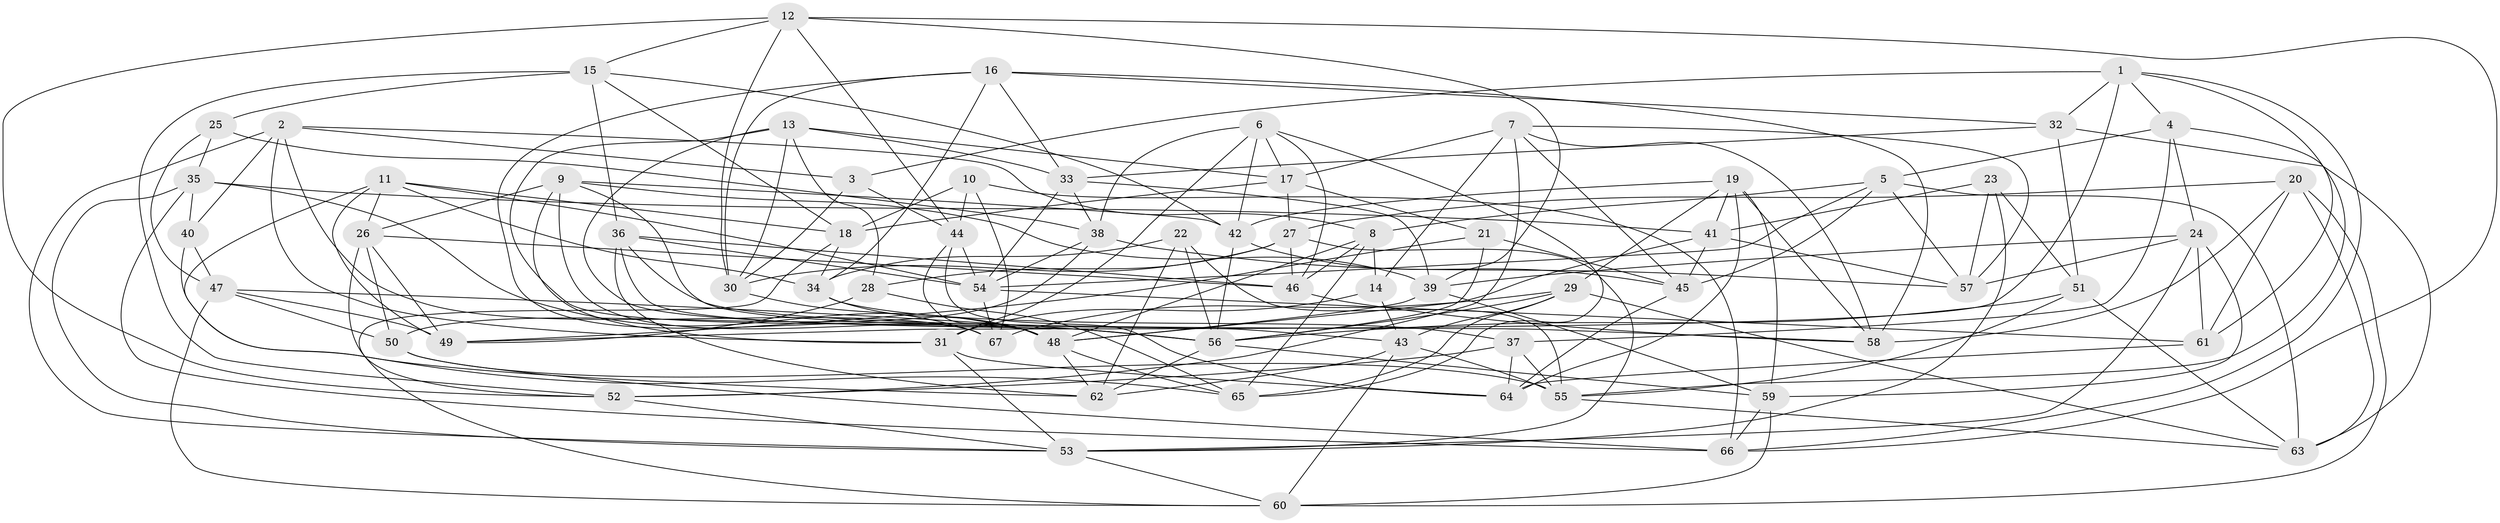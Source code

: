 // original degree distribution, {4: 1.0}
// Generated by graph-tools (version 1.1) at 2025/50/03/09/25 03:50:53]
// undirected, 67 vertices, 195 edges
graph export_dot {
graph [start="1"]
  node [color=gray90,style=filled];
  1;
  2;
  3;
  4;
  5;
  6;
  7;
  8;
  9;
  10;
  11;
  12;
  13;
  14;
  15;
  16;
  17;
  18;
  19;
  20;
  21;
  22;
  23;
  24;
  25;
  26;
  27;
  28;
  29;
  30;
  31;
  32;
  33;
  34;
  35;
  36;
  37;
  38;
  39;
  40;
  41;
  42;
  43;
  44;
  45;
  46;
  47;
  48;
  49;
  50;
  51;
  52;
  53;
  54;
  55;
  56;
  57;
  58;
  59;
  60;
  61;
  62;
  63;
  64;
  65;
  66;
  67;
  1 -- 3 [weight=1.0];
  1 -- 4 [weight=1.0];
  1 -- 32 [weight=1.0];
  1 -- 49 [weight=1.0];
  1 -- 61 [weight=1.0];
  1 -- 66 [weight=1.0];
  2 -- 3 [weight=1.0];
  2 -- 8 [weight=1.0];
  2 -- 31 [weight=1.0];
  2 -- 40 [weight=1.0];
  2 -- 53 [weight=1.0];
  2 -- 67 [weight=1.0];
  3 -- 30 [weight=1.0];
  3 -- 44 [weight=1.0];
  4 -- 5 [weight=1.0];
  4 -- 24 [weight=1.0];
  4 -- 37 [weight=1.0];
  4 -- 55 [weight=2.0];
  5 -- 8 [weight=1.0];
  5 -- 45 [weight=1.0];
  5 -- 54 [weight=1.0];
  5 -- 57 [weight=1.0];
  5 -- 63 [weight=1.0];
  6 -- 17 [weight=1.0];
  6 -- 31 [weight=1.0];
  6 -- 38 [weight=1.0];
  6 -- 42 [weight=1.0];
  6 -- 46 [weight=1.0];
  6 -- 65 [weight=1.0];
  7 -- 14 [weight=1.0];
  7 -- 17 [weight=1.0];
  7 -- 45 [weight=1.0];
  7 -- 52 [weight=1.0];
  7 -- 57 [weight=1.0];
  7 -- 58 [weight=1.0];
  8 -- 14 [weight=1.0];
  8 -- 46 [weight=1.0];
  8 -- 48 [weight=1.0];
  8 -- 65 [weight=1.0];
  9 -- 26 [weight=1.0];
  9 -- 31 [weight=1.0];
  9 -- 39 [weight=1.0];
  9 -- 42 [weight=1.0];
  9 -- 43 [weight=1.0];
  9 -- 48 [weight=1.0];
  10 -- 18 [weight=1.0];
  10 -- 44 [weight=1.0];
  10 -- 66 [weight=1.0];
  10 -- 67 [weight=1.0];
  11 -- 18 [weight=1.0];
  11 -- 26 [weight=1.0];
  11 -- 34 [weight=1.0];
  11 -- 49 [weight=1.0];
  11 -- 54 [weight=1.0];
  11 -- 62 [weight=1.0];
  12 -- 15 [weight=1.0];
  12 -- 30 [weight=1.0];
  12 -- 39 [weight=1.0];
  12 -- 44 [weight=1.0];
  12 -- 52 [weight=1.0];
  12 -- 66 [weight=1.0];
  13 -- 17 [weight=1.0];
  13 -- 28 [weight=1.0];
  13 -- 30 [weight=1.0];
  13 -- 33 [weight=1.0];
  13 -- 48 [weight=1.0];
  13 -- 56 [weight=1.0];
  14 -- 31 [weight=1.0];
  14 -- 43 [weight=1.0];
  15 -- 18 [weight=1.0];
  15 -- 25 [weight=1.0];
  15 -- 36 [weight=1.0];
  15 -- 42 [weight=1.0];
  15 -- 52 [weight=1.0];
  16 -- 30 [weight=1.0];
  16 -- 32 [weight=1.0];
  16 -- 33 [weight=1.0];
  16 -- 34 [weight=1.0];
  16 -- 58 [weight=1.0];
  16 -- 67 [weight=1.0];
  17 -- 18 [weight=1.0];
  17 -- 21 [weight=1.0];
  17 -- 27 [weight=1.0];
  18 -- 34 [weight=1.0];
  18 -- 60 [weight=1.0];
  19 -- 29 [weight=1.0];
  19 -- 41 [weight=1.0];
  19 -- 42 [weight=1.0];
  19 -- 58 [weight=1.0];
  19 -- 59 [weight=1.0];
  19 -- 64 [weight=1.0];
  20 -- 27 [weight=1.0];
  20 -- 58 [weight=1.0];
  20 -- 60 [weight=1.0];
  20 -- 61 [weight=2.0];
  20 -- 63 [weight=1.0];
  21 -- 45 [weight=1.0];
  21 -- 49 [weight=1.0];
  21 -- 56 [weight=1.0];
  22 -- 34 [weight=1.0];
  22 -- 55 [weight=1.0];
  22 -- 56 [weight=1.0];
  22 -- 62 [weight=1.0];
  23 -- 41 [weight=1.0];
  23 -- 51 [weight=1.0];
  23 -- 53 [weight=1.0];
  23 -- 57 [weight=1.0];
  24 -- 39 [weight=1.0];
  24 -- 53 [weight=1.0];
  24 -- 57 [weight=1.0];
  24 -- 59 [weight=1.0];
  24 -- 61 [weight=1.0];
  25 -- 35 [weight=1.0];
  25 -- 38 [weight=1.0];
  25 -- 47 [weight=1.0];
  26 -- 46 [weight=1.0];
  26 -- 49 [weight=1.0];
  26 -- 50 [weight=1.0];
  26 -- 52 [weight=1.0];
  27 -- 28 [weight=1.0];
  27 -- 30 [weight=1.0];
  27 -- 46 [weight=1.0];
  27 -- 53 [weight=1.0];
  28 -- 49 [weight=1.0];
  28 -- 65 [weight=1.0];
  29 -- 43 [weight=1.0];
  29 -- 56 [weight=1.0];
  29 -- 63 [weight=1.0];
  29 -- 65 [weight=1.0];
  29 -- 67 [weight=1.0];
  30 -- 67 [weight=1.0];
  31 -- 53 [weight=1.0];
  31 -- 64 [weight=1.0];
  32 -- 33 [weight=1.0];
  32 -- 51 [weight=2.0];
  32 -- 63 [weight=1.0];
  33 -- 38 [weight=1.0];
  33 -- 39 [weight=1.0];
  33 -- 54 [weight=1.0];
  34 -- 37 [weight=1.0];
  34 -- 48 [weight=1.0];
  35 -- 40 [weight=1.0];
  35 -- 41 [weight=1.0];
  35 -- 48 [weight=1.0];
  35 -- 53 [weight=1.0];
  35 -- 66 [weight=1.0];
  36 -- 46 [weight=1.0];
  36 -- 54 [weight=1.0];
  36 -- 56 [weight=1.0];
  36 -- 58 [weight=1.0];
  36 -- 62 [weight=1.0];
  37 -- 52 [weight=1.0];
  37 -- 55 [weight=2.0];
  37 -- 64 [weight=1.0];
  38 -- 50 [weight=1.0];
  38 -- 54 [weight=1.0];
  38 -- 57 [weight=1.0];
  39 -- 48 [weight=1.0];
  39 -- 59 [weight=1.0];
  40 -- 47 [weight=1.0];
  40 -- 65 [weight=1.0];
  41 -- 45 [weight=1.0];
  41 -- 48 [weight=1.0];
  41 -- 57 [weight=1.0];
  42 -- 45 [weight=1.0];
  42 -- 56 [weight=1.0];
  43 -- 55 [weight=1.0];
  43 -- 60 [weight=1.0];
  43 -- 62 [weight=1.0];
  44 -- 48 [weight=1.0];
  44 -- 54 [weight=1.0];
  44 -- 64 [weight=1.0];
  45 -- 64 [weight=1.0];
  46 -- 58 [weight=1.0];
  47 -- 49 [weight=1.0];
  47 -- 50 [weight=1.0];
  47 -- 56 [weight=1.0];
  47 -- 60 [weight=1.0];
  48 -- 62 [weight=1.0];
  48 -- 65 [weight=1.0];
  50 -- 55 [weight=2.0];
  50 -- 66 [weight=1.0];
  51 -- 55 [weight=1.0];
  51 -- 56 [weight=1.0];
  51 -- 63 [weight=1.0];
  52 -- 53 [weight=1.0];
  53 -- 60 [weight=1.0];
  54 -- 61 [weight=1.0];
  54 -- 67 [weight=1.0];
  55 -- 63 [weight=1.0];
  56 -- 59 [weight=1.0];
  56 -- 62 [weight=1.0];
  59 -- 60 [weight=1.0];
  59 -- 66 [weight=1.0];
  61 -- 64 [weight=1.0];
}
